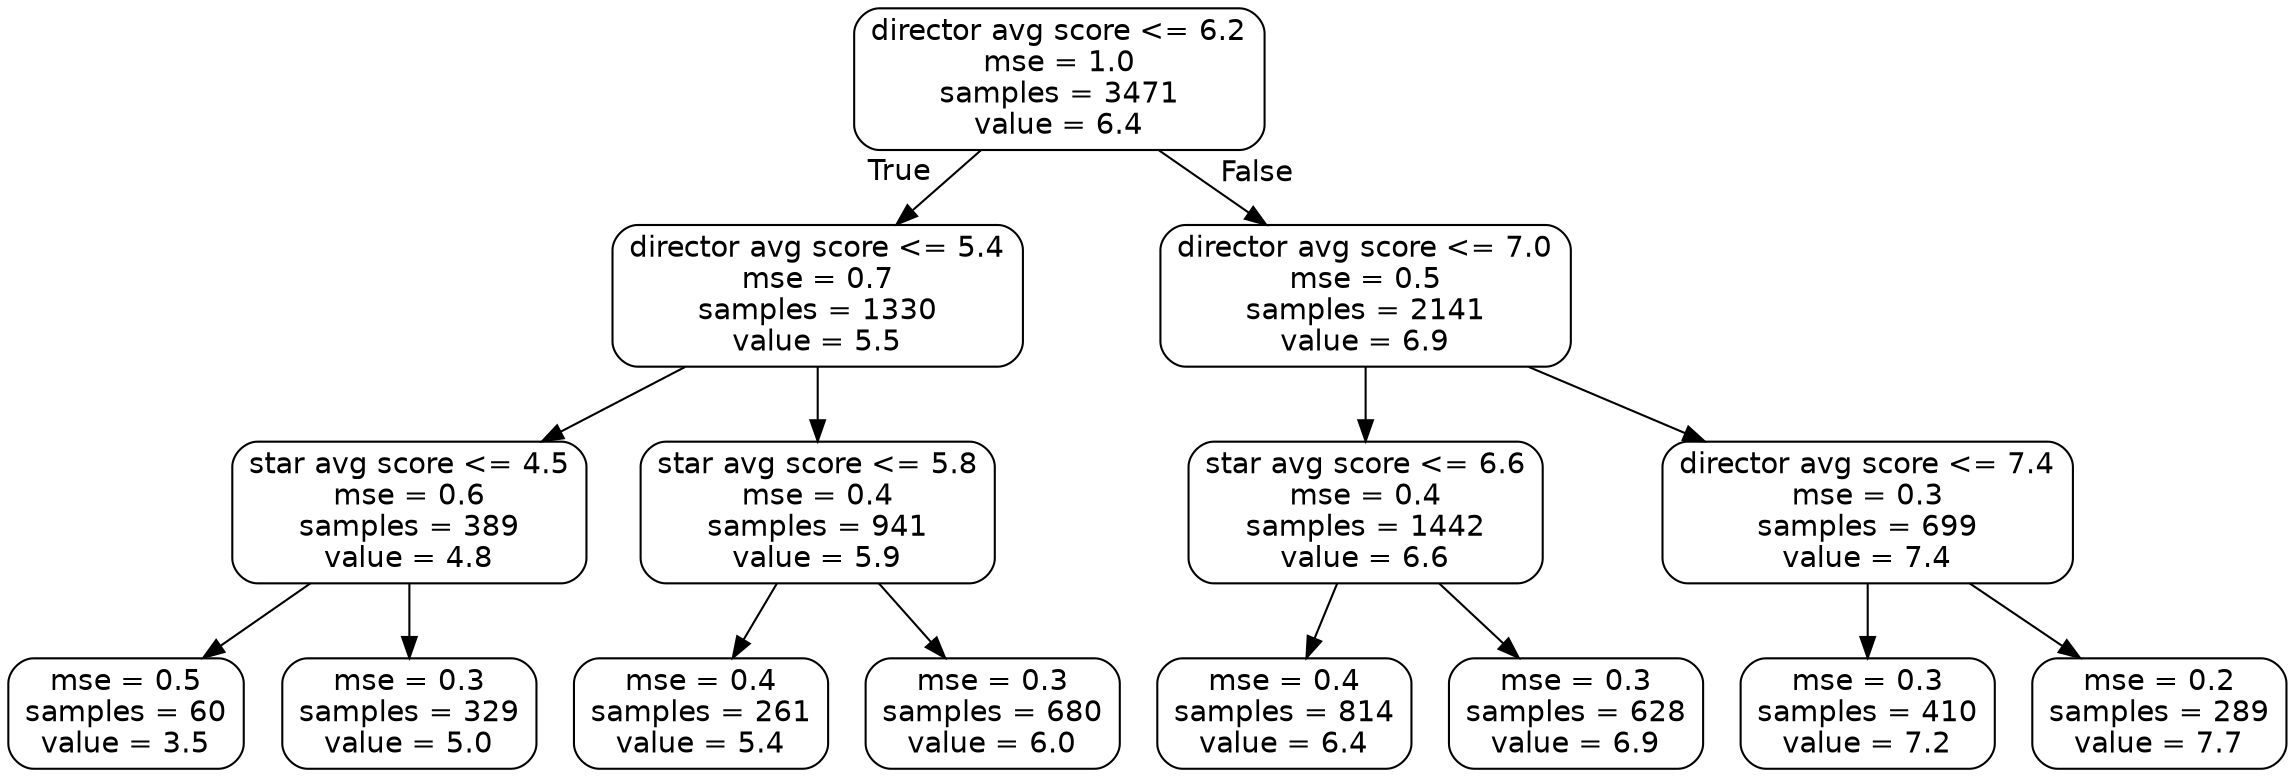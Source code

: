 digraph Tree {
node [shape=box, style="rounded", color="black", fontname=helvetica] ;
edge [fontname=helvetica] ;
0 [label="director avg score <= 6.2\nmse = 1.0\nsamples = 3471\nvalue = 6.4"] ;
1 [label="director avg score <= 5.4\nmse = 0.7\nsamples = 1330\nvalue = 5.5"] ;
0 -> 1 [labeldistance=2.5, labelangle=45, headlabel="True"] ;
2 [label="star avg score <= 4.5\nmse = 0.6\nsamples = 389\nvalue = 4.8"] ;
1 -> 2 ;
3 [label="mse = 0.5\nsamples = 60\nvalue = 3.5"] ;
2 -> 3 ;
4 [label="mse = 0.3\nsamples = 329\nvalue = 5.0"] ;
2 -> 4 ;
5 [label="star avg score <= 5.8\nmse = 0.4\nsamples = 941\nvalue = 5.9"] ;
1 -> 5 ;
6 [label="mse = 0.4\nsamples = 261\nvalue = 5.4"] ;
5 -> 6 ;
7 [label="mse = 0.3\nsamples = 680\nvalue = 6.0"] ;
5 -> 7 ;
8 [label="director avg score <= 7.0\nmse = 0.5\nsamples = 2141\nvalue = 6.9"] ;
0 -> 8 [labeldistance=2.5, labelangle=-45, headlabel="False"] ;
9 [label="star avg score <= 6.6\nmse = 0.4\nsamples = 1442\nvalue = 6.6"] ;
8 -> 9 ;
10 [label="mse = 0.4\nsamples = 814\nvalue = 6.4"] ;
9 -> 10 ;
11 [label="mse = 0.3\nsamples = 628\nvalue = 6.9"] ;
9 -> 11 ;
12 [label="director avg score <= 7.4\nmse = 0.3\nsamples = 699\nvalue = 7.4"] ;
8 -> 12 ;
13 [label="mse = 0.3\nsamples = 410\nvalue = 7.2"] ;
12 -> 13 ;
14 [label="mse = 0.2\nsamples = 289\nvalue = 7.7"] ;
12 -> 14 ;
}